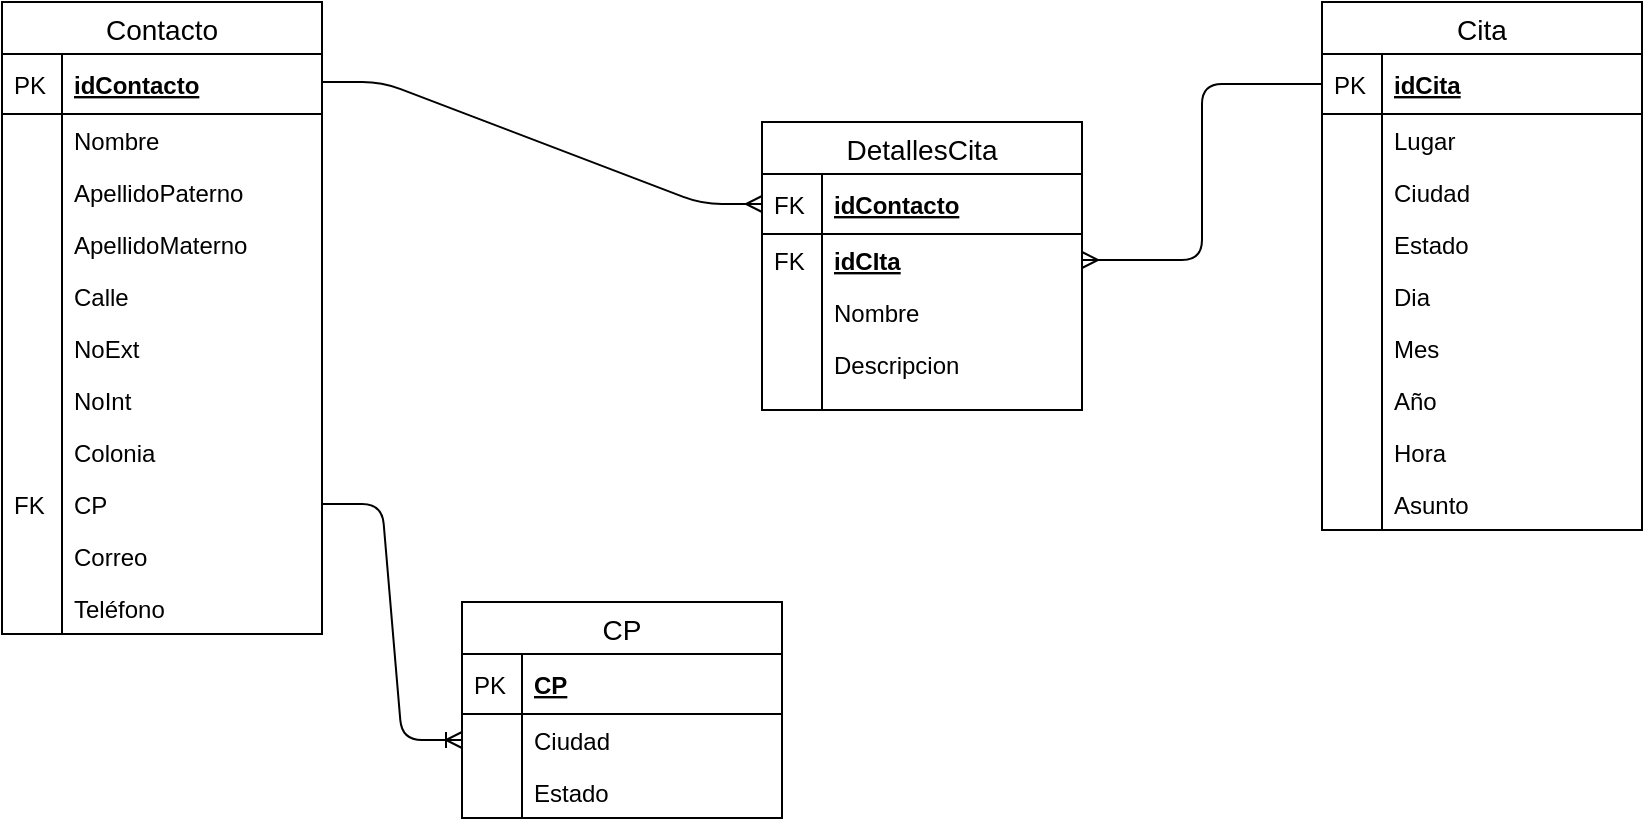 <mxfile version="13.1.1" type="device"><diagram id="C5RBs43oDa-KdzZeNtuy" name="Page-1"><mxGraphModel dx="828" dy="496" grid="1" gridSize="10" guides="1" tooltips="1" connect="1" arrows="1" fold="1" page="1" pageScale="1" pageWidth="827" pageHeight="1169" math="0" shadow="0"><root><mxCell id="WIyWlLk6GJQsqaUBKTNV-0"/><mxCell id="WIyWlLk6GJQsqaUBKTNV-1" parent="WIyWlLk6GJQsqaUBKTNV-0"/><mxCell id="nXNHF2vtyMZO9yTS2NCp-83" value="" style="fontSize=12;html=1;endArrow=ERmany;exitX=0;exitY=0.5;exitDx=0;exitDy=0;entryX=1;entryY=0.5;entryDx=0;entryDy=0;edgeStyle=orthogonalEdgeStyle;" parent="WIyWlLk6GJQsqaUBKTNV-1" source="nXNHF2vtyMZO9yTS2NCp-14" target="nXNHF2vtyMZO9yTS2NCp-44" edge="1"><mxGeometry width="100" height="100" relative="1" as="geometry"><mxPoint x="700" y="220" as="sourcePoint"/><mxPoint x="760" y="330" as="targetPoint"/></mxGeometry></mxCell><mxCell id="nXNHF2vtyMZO9yTS2NCp-37" value="" style="edgeStyle=entityRelationEdgeStyle;fontSize=12;html=1;endArrow=ERoneToMany;exitX=1;exitY=0.5;exitDx=0;exitDy=0;entryX=0;entryY=0.5;entryDx=0;entryDy=0;" parent="WIyWlLk6GJQsqaUBKTNV-1" source="nXNHF2vtyMZO9yTS2NCp-60" edge="1"><mxGeometry width="100" height="100" relative="1" as="geometry"><mxPoint x="290" y="230" as="sourcePoint"/><mxPoint x="270" y="399" as="targetPoint"/></mxGeometry></mxCell><mxCell id="nXNHF2vtyMZO9yTS2NCp-2" value="Contacto" style="swimlane;fontStyle=0;childLayout=stackLayout;horizontal=1;startSize=26;horizontalStack=0;resizeParent=1;resizeParentMax=0;resizeLast=0;collapsible=1;marginBottom=0;align=center;fontSize=14;verticalAlign=middle;rounded=0;swimlaneLine=1;shadow=0;glass=0;comic=0;gradientColor=none;swimlaneFillColor=none;" parent="WIyWlLk6GJQsqaUBKTNV-1" vertex="1"><mxGeometry x="40" y="30" width="160" height="316" as="geometry"/></mxCell><mxCell id="nXNHF2vtyMZO9yTS2NCp-3" value="idContacto" style="shape=partialRectangle;top=0;left=0;right=0;bottom=1;align=left;verticalAlign=middle;fillColor=none;spacingLeft=34;spacingRight=4;overflow=hidden;rotatable=0;points=[[0,0.5],[1,0.5]];portConstraint=eastwest;dropTarget=0;fontStyle=5;fontSize=12;" parent="nXNHF2vtyMZO9yTS2NCp-2" vertex="1"><mxGeometry y="26" width="160" height="30" as="geometry"/></mxCell><mxCell id="nXNHF2vtyMZO9yTS2NCp-4" value="PK" style="shape=partialRectangle;top=0;left=0;bottom=0;fillColor=none;align=left;verticalAlign=middle;spacingLeft=4;spacingRight=4;overflow=hidden;rotatable=0;points=[];portConstraint=eastwest;part=1;fontSize=12;" parent="nXNHF2vtyMZO9yTS2NCp-3" vertex="1" connectable="0"><mxGeometry width="30" height="30" as="geometry"/></mxCell><mxCell id="nXNHF2vtyMZO9yTS2NCp-5" value="Nombre" style="shape=partialRectangle;top=0;left=0;right=0;bottom=0;align=left;verticalAlign=top;fillColor=none;spacingLeft=34;spacingRight=4;overflow=hidden;rotatable=0;points=[[0,0.5],[1,0.5]];portConstraint=eastwest;dropTarget=0;fontSize=12;" parent="nXNHF2vtyMZO9yTS2NCp-2" vertex="1"><mxGeometry y="56" width="160" height="26" as="geometry"/></mxCell><mxCell id="nXNHF2vtyMZO9yTS2NCp-6" value="" style="shape=partialRectangle;top=0;left=0;bottom=0;fillColor=none;align=left;verticalAlign=top;spacingLeft=4;spacingRight=4;overflow=hidden;rotatable=0;points=[];portConstraint=eastwest;part=1;fontSize=12;" parent="nXNHF2vtyMZO9yTS2NCp-5" vertex="1" connectable="0"><mxGeometry width="30" height="26" as="geometry"/></mxCell><mxCell id="nXNHF2vtyMZO9yTS2NCp-7" value="ApellidoPaterno" style="shape=partialRectangle;top=0;left=0;right=0;bottom=0;align=left;verticalAlign=top;fillColor=none;spacingLeft=34;spacingRight=4;overflow=hidden;rotatable=0;points=[[0,0.5],[1,0.5]];portConstraint=eastwest;dropTarget=0;fontSize=12;" parent="nXNHF2vtyMZO9yTS2NCp-2" vertex="1"><mxGeometry y="82" width="160" height="26" as="geometry"/></mxCell><mxCell id="nXNHF2vtyMZO9yTS2NCp-8" value="" style="shape=partialRectangle;top=0;left=0;bottom=0;fillColor=none;align=left;verticalAlign=top;spacingLeft=4;spacingRight=4;overflow=hidden;rotatable=0;points=[];portConstraint=eastwest;part=1;fontSize=12;" parent="nXNHF2vtyMZO9yTS2NCp-7" vertex="1" connectable="0"><mxGeometry width="30" height="26" as="geometry"/></mxCell><mxCell id="nXNHF2vtyMZO9yTS2NCp-56" value="ApellidoMaterno" style="shape=partialRectangle;top=0;left=0;right=0;bottom=0;align=left;verticalAlign=top;fillColor=none;spacingLeft=34;spacingRight=4;overflow=hidden;rotatable=0;points=[[0,0.5],[1,0.5]];portConstraint=eastwest;dropTarget=0;fontSize=12;" parent="nXNHF2vtyMZO9yTS2NCp-2" vertex="1"><mxGeometry y="108" width="160" height="26" as="geometry"/></mxCell><mxCell id="nXNHF2vtyMZO9yTS2NCp-57" value="" style="shape=partialRectangle;top=0;left=0;bottom=0;fillColor=none;align=left;verticalAlign=top;spacingLeft=4;spacingRight=4;overflow=hidden;rotatable=0;points=[];portConstraint=eastwest;part=1;fontSize=12;" parent="nXNHF2vtyMZO9yTS2NCp-56" vertex="1" connectable="0"><mxGeometry width="30" height="26" as="geometry"/></mxCell><mxCell id="nXNHF2vtyMZO9yTS2NCp-58" value="Calle" style="shape=partialRectangle;top=0;left=0;right=0;bottom=0;align=left;verticalAlign=top;fillColor=none;spacingLeft=34;spacingRight=4;overflow=hidden;rotatable=0;points=[[0,0.5],[1,0.5]];portConstraint=eastwest;dropTarget=0;fontSize=12;" parent="nXNHF2vtyMZO9yTS2NCp-2" vertex="1"><mxGeometry y="134" width="160" height="26" as="geometry"/></mxCell><mxCell id="nXNHF2vtyMZO9yTS2NCp-59" value="" style="shape=partialRectangle;top=0;left=0;bottom=0;fillColor=none;align=left;verticalAlign=top;spacingLeft=4;spacingRight=4;overflow=hidden;rotatable=0;points=[];portConstraint=eastwest;part=1;fontSize=12;" parent="nXNHF2vtyMZO9yTS2NCp-58" vertex="1" connectable="0"><mxGeometry width="30" height="26" as="geometry"/></mxCell><mxCell id="nXNHF2vtyMZO9yTS2NCp-62" value="NoExt" style="shape=partialRectangle;top=0;left=0;right=0;bottom=0;align=left;verticalAlign=top;fillColor=none;spacingLeft=34;spacingRight=4;overflow=hidden;rotatable=0;points=[[0,0.5],[1,0.5]];portConstraint=eastwest;dropTarget=0;fontSize=12;" parent="nXNHF2vtyMZO9yTS2NCp-2" vertex="1"><mxGeometry y="160" width="160" height="26" as="geometry"/></mxCell><mxCell id="nXNHF2vtyMZO9yTS2NCp-63" value="" style="shape=partialRectangle;top=0;left=0;bottom=0;fillColor=none;align=left;verticalAlign=top;spacingLeft=4;spacingRight=4;overflow=hidden;rotatable=0;points=[];portConstraint=eastwest;part=1;fontSize=12;" parent="nXNHF2vtyMZO9yTS2NCp-62" vertex="1" connectable="0"><mxGeometry width="30" height="26" as="geometry"/></mxCell><mxCell id="nXNHF2vtyMZO9yTS2NCp-64" value="NoInt" style="shape=partialRectangle;top=0;left=0;right=0;bottom=0;align=left;verticalAlign=top;fillColor=none;spacingLeft=34;spacingRight=4;overflow=hidden;rotatable=0;points=[[0,0.5],[1,0.5]];portConstraint=eastwest;dropTarget=0;fontSize=12;" parent="nXNHF2vtyMZO9yTS2NCp-2" vertex="1"><mxGeometry y="186" width="160" height="26" as="geometry"/></mxCell><mxCell id="nXNHF2vtyMZO9yTS2NCp-65" value="" style="shape=partialRectangle;top=0;left=0;bottom=0;fillColor=none;align=left;verticalAlign=top;spacingLeft=4;spacingRight=4;overflow=hidden;rotatable=0;points=[];portConstraint=eastwest;part=1;fontSize=12;" parent="nXNHF2vtyMZO9yTS2NCp-64" vertex="1" connectable="0"><mxGeometry width="30" height="26" as="geometry"/></mxCell><mxCell id="nXNHF2vtyMZO9yTS2NCp-9" value="Colonia" style="shape=partialRectangle;top=0;left=0;right=0;bottom=0;align=left;verticalAlign=top;fillColor=none;spacingLeft=34;spacingRight=4;overflow=hidden;rotatable=0;points=[[0,0.5],[1,0.5]];portConstraint=eastwest;dropTarget=0;fontSize=12;" parent="nXNHF2vtyMZO9yTS2NCp-2" vertex="1"><mxGeometry y="212" width="160" height="26" as="geometry"/></mxCell><mxCell id="nXNHF2vtyMZO9yTS2NCp-10" value="" style="shape=partialRectangle;top=0;left=0;bottom=0;fillColor=none;align=left;verticalAlign=top;spacingLeft=4;spacingRight=4;overflow=hidden;rotatable=0;points=[];portConstraint=eastwest;part=1;fontSize=12;" parent="nXNHF2vtyMZO9yTS2NCp-9" vertex="1" connectable="0"><mxGeometry width="30" height="26" as="geometry"/></mxCell><mxCell id="nXNHF2vtyMZO9yTS2NCp-60" value="CP" style="shape=partialRectangle;top=0;left=0;right=0;bottom=0;align=left;verticalAlign=top;fillColor=none;spacingLeft=34;spacingRight=4;overflow=hidden;rotatable=0;points=[[0,0.5],[1,0.5]];portConstraint=eastwest;dropTarget=0;fontSize=12;" parent="nXNHF2vtyMZO9yTS2NCp-2" vertex="1"><mxGeometry y="238" width="160" height="26" as="geometry"/></mxCell><mxCell id="nXNHF2vtyMZO9yTS2NCp-61" value="FK" style="shape=partialRectangle;top=0;left=0;bottom=0;fillColor=none;align=left;verticalAlign=top;spacingLeft=4;spacingRight=4;overflow=hidden;rotatable=0;points=[];portConstraint=eastwest;part=1;fontSize=12;" parent="nXNHF2vtyMZO9yTS2NCp-60" vertex="1" connectable="0"><mxGeometry width="30" height="26" as="geometry"/></mxCell><mxCell id="nXNHF2vtyMZO9yTS2NCp-70" value="Correo" style="shape=partialRectangle;top=0;left=0;right=0;bottom=0;align=left;verticalAlign=top;fillColor=none;spacingLeft=34;spacingRight=4;overflow=hidden;rotatable=0;points=[[0,0.5],[1,0.5]];portConstraint=eastwest;dropTarget=0;fontSize=12;" parent="nXNHF2vtyMZO9yTS2NCp-2" vertex="1"><mxGeometry y="264" width="160" height="26" as="geometry"/></mxCell><mxCell id="nXNHF2vtyMZO9yTS2NCp-71" value="" style="shape=partialRectangle;top=0;left=0;bottom=0;fillColor=none;align=left;verticalAlign=top;spacingLeft=4;spacingRight=4;overflow=hidden;rotatable=0;points=[];portConstraint=eastwest;part=1;fontSize=12;" parent="nXNHF2vtyMZO9yTS2NCp-70" vertex="1" connectable="0"><mxGeometry width="30" height="26" as="geometry"/></mxCell><mxCell id="SkoaQPFgIc3qyebJBNeN-11" value="Teléfono " style="shape=partialRectangle;top=0;left=0;right=0;bottom=0;align=left;verticalAlign=middle;fillColor=none;spacingLeft=34;spacingRight=4;overflow=hidden;rotatable=0;points=[[0,0.5],[1,0.5]];portConstraint=eastwest;dropTarget=0;fontSize=12;" vertex="1" parent="nXNHF2vtyMZO9yTS2NCp-2"><mxGeometry y="290" width="160" height="26" as="geometry"/></mxCell><mxCell id="SkoaQPFgIc3qyebJBNeN-12" value="" style="shape=partialRectangle;top=0;left=0;bottom=0;fillColor=none;align=left;verticalAlign=top;spacingLeft=4;spacingRight=4;overflow=hidden;rotatable=0;points=[];portConstraint=eastwest;part=1;fontSize=12;" vertex="1" connectable="0" parent="SkoaQPFgIc3qyebJBNeN-11"><mxGeometry width="30" height="26.0" as="geometry"/></mxCell><mxCell id="nXNHF2vtyMZO9yTS2NCp-13" value="Cita" style="swimlane;fontStyle=0;childLayout=stackLayout;horizontal=1;startSize=26;horizontalStack=0;resizeParent=1;resizeParentMax=0;resizeLast=0;collapsible=1;marginBottom=0;align=center;fontSize=14;" parent="WIyWlLk6GJQsqaUBKTNV-1" vertex="1"><mxGeometry x="700" y="30" width="160" height="264" as="geometry"/></mxCell><mxCell id="nXNHF2vtyMZO9yTS2NCp-14" value="idCita" style="shape=partialRectangle;top=0;left=0;right=0;bottom=1;align=left;verticalAlign=middle;fillColor=none;spacingLeft=34;spacingRight=4;overflow=hidden;rotatable=0;points=[[0,0.5],[1,0.5]];portConstraint=eastwest;dropTarget=0;fontStyle=5;fontSize=12;" parent="nXNHF2vtyMZO9yTS2NCp-13" vertex="1"><mxGeometry y="26" width="160" height="30" as="geometry"/></mxCell><mxCell id="nXNHF2vtyMZO9yTS2NCp-15" value="PK" style="shape=partialRectangle;top=0;left=0;bottom=0;fillColor=none;align=left;verticalAlign=middle;spacingLeft=4;spacingRight=4;overflow=hidden;rotatable=0;points=[];portConstraint=eastwest;part=1;fontSize=12;" parent="nXNHF2vtyMZO9yTS2NCp-14" vertex="1" connectable="0"><mxGeometry width="30" height="30" as="geometry"/></mxCell><mxCell id="nXNHF2vtyMZO9yTS2NCp-18" value="Lugar" style="shape=partialRectangle;top=0;left=0;right=0;bottom=0;align=left;verticalAlign=top;fillColor=none;spacingLeft=34;spacingRight=4;overflow=hidden;rotatable=0;points=[[0,0.5],[1,0.5]];portConstraint=eastwest;dropTarget=0;fontSize=12;" parent="nXNHF2vtyMZO9yTS2NCp-13" vertex="1"><mxGeometry y="56" width="160" height="26" as="geometry"/></mxCell><mxCell id="nXNHF2vtyMZO9yTS2NCp-19" value="" style="shape=partialRectangle;top=0;left=0;bottom=0;fillColor=none;align=left;verticalAlign=top;spacingLeft=4;spacingRight=4;overflow=hidden;rotatable=0;points=[];portConstraint=eastwest;part=1;fontSize=12;" parent="nXNHF2vtyMZO9yTS2NCp-18" vertex="1" connectable="0"><mxGeometry width="30" height="26" as="geometry"/></mxCell><mxCell id="-Tu4YTuT9DOb12p6UjhK-2" value="Ciudad" style="shape=partialRectangle;top=0;left=0;right=0;bottom=0;align=left;verticalAlign=top;fillColor=none;spacingLeft=34;spacingRight=4;overflow=hidden;rotatable=0;points=[[0,0.5],[1,0.5]];portConstraint=eastwest;dropTarget=0;fontSize=12;" parent="nXNHF2vtyMZO9yTS2NCp-13" vertex="1"><mxGeometry y="82" width="160" height="26" as="geometry"/></mxCell><mxCell id="-Tu4YTuT9DOb12p6UjhK-3" value="" style="shape=partialRectangle;top=0;left=0;bottom=0;fillColor=none;align=left;verticalAlign=top;spacingLeft=4;spacingRight=4;overflow=hidden;rotatable=0;points=[];portConstraint=eastwest;part=1;fontSize=12;" parent="-Tu4YTuT9DOb12p6UjhK-2" vertex="1" connectable="0"><mxGeometry width="30" height="26" as="geometry"/></mxCell><mxCell id="-Tu4YTuT9DOb12p6UjhK-4" value="Estado " style="shape=partialRectangle;top=0;left=0;right=0;bottom=0;align=left;verticalAlign=top;fillColor=none;spacingLeft=34;spacingRight=4;overflow=hidden;rotatable=0;points=[[0,0.5],[1,0.5]];portConstraint=eastwest;dropTarget=0;fontSize=12;" parent="nXNHF2vtyMZO9yTS2NCp-13" vertex="1"><mxGeometry y="108" width="160" height="26" as="geometry"/></mxCell><mxCell id="-Tu4YTuT9DOb12p6UjhK-5" value="" style="shape=partialRectangle;top=0;left=0;bottom=0;fillColor=none;align=left;verticalAlign=top;spacingLeft=4;spacingRight=4;overflow=hidden;rotatable=0;points=[];portConstraint=eastwest;part=1;fontSize=12;" parent="-Tu4YTuT9DOb12p6UjhK-4" vertex="1" connectable="0"><mxGeometry width="30" height="26" as="geometry"/></mxCell><mxCell id="-Tu4YTuT9DOb12p6UjhK-6" value="Dia" style="shape=partialRectangle;top=0;left=0;right=0;bottom=0;align=left;verticalAlign=top;fillColor=none;spacingLeft=34;spacingRight=4;overflow=hidden;rotatable=0;points=[[0,0.5],[1,0.5]];portConstraint=eastwest;dropTarget=0;fontSize=12;" parent="nXNHF2vtyMZO9yTS2NCp-13" vertex="1"><mxGeometry y="134" width="160" height="26" as="geometry"/></mxCell><mxCell id="-Tu4YTuT9DOb12p6UjhK-7" value="" style="shape=partialRectangle;top=0;left=0;bottom=0;fillColor=none;align=left;verticalAlign=top;spacingLeft=4;spacingRight=4;overflow=hidden;rotatable=0;points=[];portConstraint=eastwest;part=1;fontSize=12;" parent="-Tu4YTuT9DOb12p6UjhK-6" vertex="1" connectable="0"><mxGeometry width="30" height="26" as="geometry"/></mxCell><mxCell id="-Tu4YTuT9DOb12p6UjhK-0" value="Mes" style="shape=partialRectangle;top=0;left=0;right=0;bottom=0;align=left;verticalAlign=top;fillColor=none;spacingLeft=34;spacingRight=4;overflow=hidden;rotatable=0;points=[[0,0.5],[1,0.5]];portConstraint=eastwest;dropTarget=0;fontSize=12;" parent="nXNHF2vtyMZO9yTS2NCp-13" vertex="1"><mxGeometry y="160" width="160" height="26" as="geometry"/></mxCell><mxCell id="-Tu4YTuT9DOb12p6UjhK-1" value="" style="shape=partialRectangle;top=0;left=0;bottom=0;fillColor=none;align=left;verticalAlign=top;spacingLeft=4;spacingRight=4;overflow=hidden;rotatable=0;points=[];portConstraint=eastwest;part=1;fontSize=12;" parent="-Tu4YTuT9DOb12p6UjhK-0" vertex="1" connectable="0"><mxGeometry width="30" height="26" as="geometry"/></mxCell><mxCell id="nXNHF2vtyMZO9yTS2NCp-20" value="Año" style="shape=partialRectangle;top=0;left=0;right=0;bottom=0;align=left;verticalAlign=top;fillColor=none;spacingLeft=34;spacingRight=4;overflow=hidden;rotatable=0;points=[[0,0.5],[1,0.5]];portConstraint=eastwest;dropTarget=0;fontSize=12;" parent="nXNHF2vtyMZO9yTS2NCp-13" vertex="1"><mxGeometry y="186" width="160" height="26" as="geometry"/></mxCell><mxCell id="nXNHF2vtyMZO9yTS2NCp-21" value="" style="shape=partialRectangle;top=0;left=0;bottom=0;fillColor=none;align=left;verticalAlign=top;spacingLeft=4;spacingRight=4;overflow=hidden;rotatable=0;points=[];portConstraint=eastwest;part=1;fontSize=12;" parent="nXNHF2vtyMZO9yTS2NCp-20" vertex="1" connectable="0"><mxGeometry width="30" height="26" as="geometry"/></mxCell><mxCell id="-Tu4YTuT9DOb12p6UjhK-8" value="Hora" style="shape=partialRectangle;top=0;left=0;right=0;bottom=0;align=left;verticalAlign=top;fillColor=none;spacingLeft=34;spacingRight=4;overflow=hidden;rotatable=0;points=[[0,0.5],[1,0.5]];portConstraint=eastwest;dropTarget=0;fontSize=12;" parent="nXNHF2vtyMZO9yTS2NCp-13" vertex="1"><mxGeometry y="212" width="160" height="26" as="geometry"/></mxCell><mxCell id="-Tu4YTuT9DOb12p6UjhK-9" value="" style="shape=partialRectangle;top=0;left=0;bottom=0;fillColor=none;align=left;verticalAlign=top;spacingLeft=4;spacingRight=4;overflow=hidden;rotatable=0;points=[];portConstraint=eastwest;part=1;fontSize=12;" parent="-Tu4YTuT9DOb12p6UjhK-8" vertex="1" connectable="0"><mxGeometry width="30" height="26" as="geometry"/></mxCell><mxCell id="-Tu4YTuT9DOb12p6UjhK-12" value="Asunto" style="shape=partialRectangle;top=0;left=0;right=0;bottom=0;align=left;verticalAlign=top;fillColor=none;spacingLeft=34;spacingRight=4;overflow=hidden;rotatable=0;points=[[0,0.5],[1,0.5]];portConstraint=eastwest;dropTarget=0;fontSize=12;" parent="nXNHF2vtyMZO9yTS2NCp-13" vertex="1"><mxGeometry y="238" width="160" height="26" as="geometry"/></mxCell><mxCell id="-Tu4YTuT9DOb12p6UjhK-13" value="" style="shape=partialRectangle;top=0;left=0;bottom=0;fillColor=none;align=left;verticalAlign=top;spacingLeft=4;spacingRight=4;overflow=hidden;rotatable=0;points=[];portConstraint=eastwest;part=1;fontSize=12;" parent="-Tu4YTuT9DOb12p6UjhK-12" vertex="1" connectable="0"><mxGeometry width="30" height="26" as="geometry"/></mxCell><mxCell id="nXNHF2vtyMZO9yTS2NCp-24" value="CP" style="swimlane;fontStyle=0;childLayout=stackLayout;horizontal=1;startSize=26;horizontalStack=0;resizeParent=1;resizeParentMax=0;resizeLast=0;collapsible=1;marginBottom=0;align=center;fontSize=14;verticalAlign=middle;" parent="WIyWlLk6GJQsqaUBKTNV-1" vertex="1"><mxGeometry x="270" y="330" width="160" height="108" as="geometry"/></mxCell><mxCell id="nXNHF2vtyMZO9yTS2NCp-25" value="CP" style="shape=partialRectangle;top=0;left=0;right=0;bottom=1;align=left;verticalAlign=middle;fillColor=none;spacingLeft=34;spacingRight=4;overflow=hidden;rotatable=0;points=[[0,0.5],[1,0.5]];portConstraint=eastwest;dropTarget=0;fontStyle=5;fontSize=12;" parent="nXNHF2vtyMZO9yTS2NCp-24" vertex="1"><mxGeometry y="26" width="160" height="30" as="geometry"/></mxCell><mxCell id="nXNHF2vtyMZO9yTS2NCp-26" value="PK" style="shape=partialRectangle;top=0;left=0;bottom=0;fillColor=none;align=left;verticalAlign=middle;spacingLeft=4;spacingRight=4;overflow=hidden;rotatable=0;points=[];portConstraint=eastwest;part=1;fontSize=12;" parent="nXNHF2vtyMZO9yTS2NCp-25" vertex="1" connectable="0"><mxGeometry width="30" height="30" as="geometry"/></mxCell><mxCell id="nXNHF2vtyMZO9yTS2NCp-72" value="Ciudad" style="shape=partialRectangle;top=0;left=0;right=0;bottom=0;align=left;verticalAlign=top;fillColor=none;spacingLeft=34;spacingRight=4;overflow=hidden;rotatable=0;points=[[0,0.5],[1,0.5]];portConstraint=eastwest;dropTarget=0;fontSize=12;" parent="nXNHF2vtyMZO9yTS2NCp-24" vertex="1"><mxGeometry y="56" width="160" height="26" as="geometry"/></mxCell><mxCell id="nXNHF2vtyMZO9yTS2NCp-73" value="" style="shape=partialRectangle;top=0;left=0;bottom=0;fillColor=none;align=left;verticalAlign=top;spacingLeft=4;spacingRight=4;overflow=hidden;rotatable=0;points=[];portConstraint=eastwest;part=1;fontSize=12;" parent="nXNHF2vtyMZO9yTS2NCp-72" vertex="1" connectable="0"><mxGeometry width="30" height="26" as="geometry"/></mxCell><mxCell id="nXNHF2vtyMZO9yTS2NCp-31" value="Estado" style="shape=partialRectangle;top=0;left=0;right=0;bottom=0;align=left;verticalAlign=top;fillColor=none;spacingLeft=34;spacingRight=4;overflow=hidden;rotatable=0;points=[[0,0.5],[1,0.5]];portConstraint=eastwest;dropTarget=0;fontSize=12;" parent="nXNHF2vtyMZO9yTS2NCp-24" vertex="1"><mxGeometry y="82" width="160" height="26" as="geometry"/></mxCell><mxCell id="nXNHF2vtyMZO9yTS2NCp-32" value="" style="shape=partialRectangle;top=0;left=0;bottom=0;fillColor=none;align=left;verticalAlign=top;spacingLeft=4;spacingRight=4;overflow=hidden;rotatable=0;points=[];portConstraint=eastwest;part=1;fontSize=12;" parent="nXNHF2vtyMZO9yTS2NCp-31" vertex="1" connectable="0"><mxGeometry width="30" height="26" as="geometry"/></mxCell><mxCell id="nXNHF2vtyMZO9yTS2NCp-41" value="DetallesCita" style="swimlane;fontStyle=0;childLayout=stackLayout;horizontal=1;startSize=26;horizontalStack=0;resizeParent=1;resizeParentMax=0;resizeLast=0;collapsible=1;marginBottom=0;align=center;fontSize=14;" parent="WIyWlLk6GJQsqaUBKTNV-1" vertex="1"><mxGeometry x="420" y="90" width="160" height="144" as="geometry"/></mxCell><mxCell id="nXNHF2vtyMZO9yTS2NCp-42" value="idContacto" style="shape=partialRectangle;top=0;left=0;right=0;bottom=1;align=left;verticalAlign=middle;fillColor=none;spacingLeft=34;spacingRight=4;overflow=hidden;rotatable=0;points=[[0,0.5],[1,0.5]];portConstraint=eastwest;dropTarget=0;fontStyle=5;fontSize=12;" parent="nXNHF2vtyMZO9yTS2NCp-41" vertex="1"><mxGeometry y="26" width="160" height="30" as="geometry"/></mxCell><mxCell id="nXNHF2vtyMZO9yTS2NCp-43" value="FK" style="shape=partialRectangle;top=0;left=0;bottom=0;fillColor=none;align=left;verticalAlign=middle;spacingLeft=4;spacingRight=4;overflow=hidden;rotatable=0;points=[];portConstraint=eastwest;part=1;fontSize=12;" parent="nXNHF2vtyMZO9yTS2NCp-42" vertex="1" connectable="0"><mxGeometry width="30" height="30" as="geometry"/></mxCell><mxCell id="nXNHF2vtyMZO9yTS2NCp-44" value="idCIta" style="shape=partialRectangle;top=0;left=0;right=0;bottom=0;align=left;verticalAlign=top;fillColor=none;spacingLeft=34;spacingRight=4;overflow=hidden;rotatable=0;points=[[0,0.5],[1,0.5]];portConstraint=eastwest;dropTarget=0;fontSize=12;fontStyle=5" parent="nXNHF2vtyMZO9yTS2NCp-41" vertex="1"><mxGeometry y="56" width="160" height="26" as="geometry"/></mxCell><mxCell id="nXNHF2vtyMZO9yTS2NCp-45" value="FK" style="shape=partialRectangle;top=0;left=0;bottom=0;fillColor=none;align=left;verticalAlign=top;spacingLeft=4;spacingRight=4;overflow=hidden;rotatable=0;points=[];portConstraint=eastwest;part=1;fontSize=12;" parent="nXNHF2vtyMZO9yTS2NCp-44" vertex="1" connectable="0"><mxGeometry width="30" height="26" as="geometry"/></mxCell><mxCell id="nXNHF2vtyMZO9yTS2NCp-46" value="Nombre" style="shape=partialRectangle;top=0;left=0;right=0;bottom=0;align=left;verticalAlign=top;fillColor=none;spacingLeft=34;spacingRight=4;overflow=hidden;rotatable=0;points=[[0,0.5],[1,0.5]];portConstraint=eastwest;dropTarget=0;fontSize=12;" parent="nXNHF2vtyMZO9yTS2NCp-41" vertex="1"><mxGeometry y="82" width="160" height="26" as="geometry"/></mxCell><mxCell id="nXNHF2vtyMZO9yTS2NCp-47" value="" style="shape=partialRectangle;top=0;left=0;bottom=0;fillColor=none;align=left;verticalAlign=top;spacingLeft=4;spacingRight=4;overflow=hidden;rotatable=0;points=[];portConstraint=eastwest;part=1;fontSize=12;" parent="nXNHF2vtyMZO9yTS2NCp-46" vertex="1" connectable="0"><mxGeometry width="30" height="26" as="geometry"/></mxCell><mxCell id="nXNHF2vtyMZO9yTS2NCp-48" value="Descripcion&#10;" style="shape=partialRectangle;top=0;left=0;right=0;bottom=0;align=left;verticalAlign=top;fillColor=none;spacingLeft=34;spacingRight=4;overflow=hidden;rotatable=0;points=[[0,0.5],[1,0.5]];portConstraint=eastwest;dropTarget=0;fontSize=12;" parent="nXNHF2vtyMZO9yTS2NCp-41" vertex="1"><mxGeometry y="108" width="160" height="26" as="geometry"/></mxCell><mxCell id="nXNHF2vtyMZO9yTS2NCp-49" value="" style="shape=partialRectangle;top=0;left=0;bottom=0;fillColor=none;align=left;verticalAlign=top;spacingLeft=4;spacingRight=4;overflow=hidden;rotatable=0;points=[];portConstraint=eastwest;part=1;fontSize=12;" parent="nXNHF2vtyMZO9yTS2NCp-48" vertex="1" connectable="0"><mxGeometry width="30" height="26" as="geometry"/></mxCell><mxCell id="nXNHF2vtyMZO9yTS2NCp-50" value="" style="shape=partialRectangle;top=0;left=0;right=0;bottom=0;align=left;verticalAlign=top;fillColor=none;spacingLeft=34;spacingRight=4;overflow=hidden;rotatable=0;points=[[0,0.5],[1,0.5]];portConstraint=eastwest;dropTarget=0;fontSize=12;" parent="nXNHF2vtyMZO9yTS2NCp-41" vertex="1"><mxGeometry y="134" width="160" height="10" as="geometry"/></mxCell><mxCell id="nXNHF2vtyMZO9yTS2NCp-51" value="" style="shape=partialRectangle;top=0;left=0;bottom=0;fillColor=none;align=left;verticalAlign=top;spacingLeft=4;spacingRight=4;overflow=hidden;rotatable=0;points=[];portConstraint=eastwest;part=1;fontSize=12;" parent="nXNHF2vtyMZO9yTS2NCp-50" vertex="1" connectable="0"><mxGeometry width="30" height="10" as="geometry"/></mxCell><mxCell id="SkoaQPFgIc3qyebJBNeN-1" value="" style="edgeStyle=entityRelationEdgeStyle;fontSize=12;html=1;endArrow=ERmany;entryX=0;entryY=0.5;entryDx=0;entryDy=0;" edge="1" parent="WIyWlLk6GJQsqaUBKTNV-1" target="nXNHF2vtyMZO9yTS2NCp-42"><mxGeometry width="100" height="100" relative="1" as="geometry"><mxPoint x="200" y="70" as="sourcePoint"/><mxPoint x="280" y="-30" as="targetPoint"/></mxGeometry></mxCell></root></mxGraphModel></diagram></mxfile>